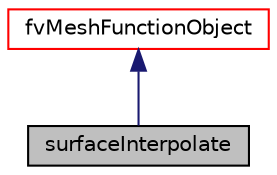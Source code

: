 digraph "surfaceInterpolate"
{
  bgcolor="transparent";
  edge [fontname="Helvetica",fontsize="10",labelfontname="Helvetica",labelfontsize="10"];
  node [fontname="Helvetica",fontsize="10",shape=record];
  Node0 [label="surfaceInterpolate",height=0.2,width=0.4,color="black", fillcolor="grey75", style="filled", fontcolor="black"];
  Node1 -> Node0 [dir="back",color="midnightblue",fontsize="10",style="solid",fontname="Helvetica"];
  Node1 [label="fvMeshFunctionObject",height=0.2,width=0.4,color="red",URL="$a23437.html",tooltip="Specialization of Foam::functionObject for an Foam::fvMesh, providing a reference to the Foam::fvMesh..."];
}
